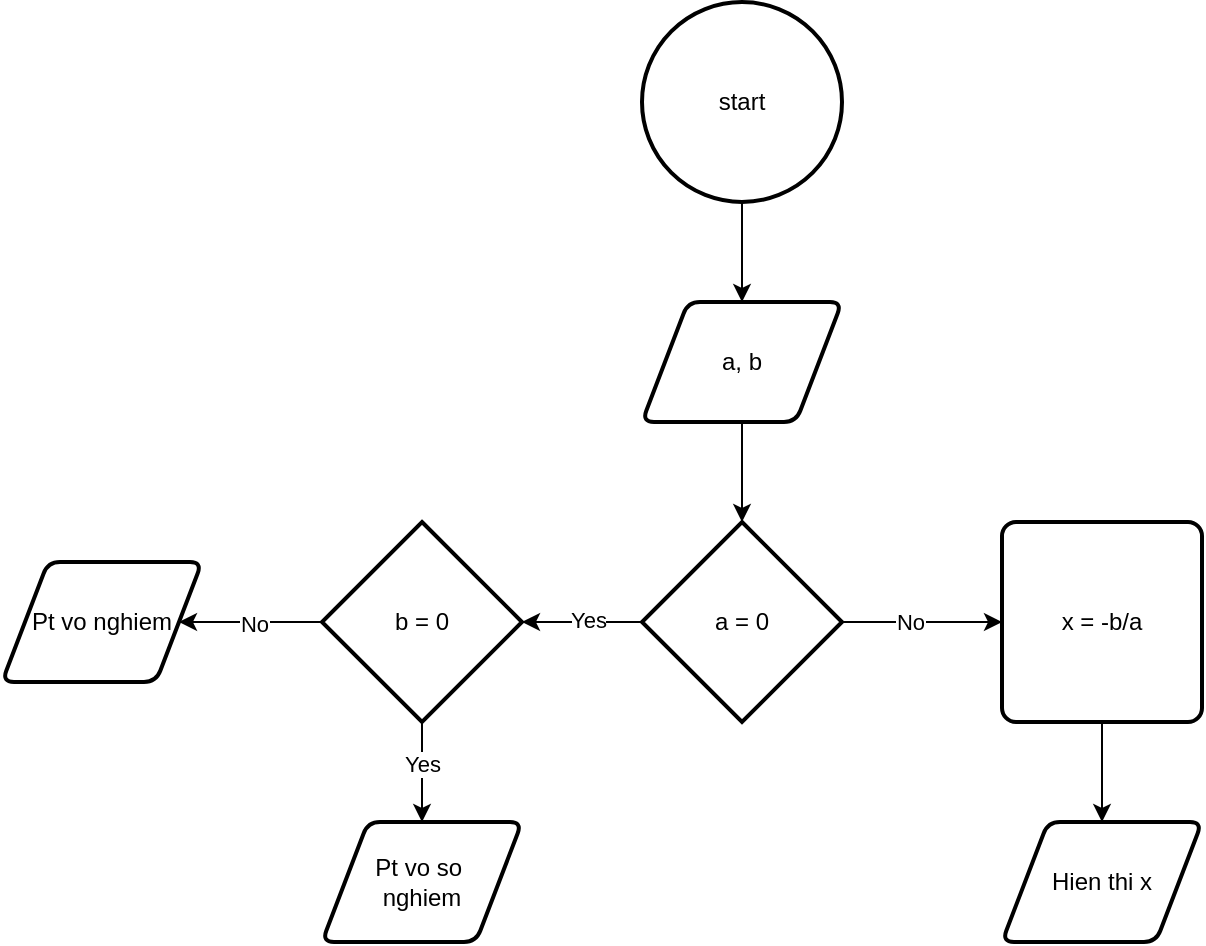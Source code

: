 <mxfile version="21.7.5" type="device">
  <diagram name="Trang-1" id="GVUq3gVxBdhi_4rGF5pl">
    <mxGraphModel dx="880" dy="1647" grid="1" gridSize="10" guides="1" tooltips="1" connect="1" arrows="1" fold="1" page="1" pageScale="1" pageWidth="827" pageHeight="1169" math="0" shadow="0">
      <root>
        <mxCell id="0" />
        <mxCell id="1" parent="0" />
        <mxCell id="a0JtkpDmc2-GjDZmlCLz-4" style="edgeStyle=orthogonalEdgeStyle;rounded=0;orthogonalLoop=1;jettySize=auto;html=1;exitX=0.5;exitY=1;exitDx=0;exitDy=0;exitPerimeter=0;entryX=0.5;entryY=0;entryDx=0;entryDy=0;" edge="1" parent="1" source="a0JtkpDmc2-GjDZmlCLz-2" target="a0JtkpDmc2-GjDZmlCLz-3">
          <mxGeometry relative="1" as="geometry" />
        </mxCell>
        <mxCell id="a0JtkpDmc2-GjDZmlCLz-2" value="start" style="strokeWidth=2;html=1;shape=mxgraph.flowchart.start_2;whiteSpace=wrap;" vertex="1" parent="1">
          <mxGeometry x="360" width="100" height="100" as="geometry" />
        </mxCell>
        <mxCell id="a0JtkpDmc2-GjDZmlCLz-6" style="edgeStyle=orthogonalEdgeStyle;rounded=0;orthogonalLoop=1;jettySize=auto;html=1;exitX=0.5;exitY=1;exitDx=0;exitDy=0;entryX=0.5;entryY=0;entryDx=0;entryDy=0;entryPerimeter=0;" edge="1" parent="1" source="a0JtkpDmc2-GjDZmlCLz-3" target="a0JtkpDmc2-GjDZmlCLz-5">
          <mxGeometry relative="1" as="geometry" />
        </mxCell>
        <mxCell id="a0JtkpDmc2-GjDZmlCLz-3" value="a, b" style="shape=parallelogram;html=1;strokeWidth=2;perimeter=parallelogramPerimeter;whiteSpace=wrap;rounded=1;arcSize=12;size=0.23;" vertex="1" parent="1">
          <mxGeometry x="360" y="150" width="100" height="60" as="geometry" />
        </mxCell>
        <mxCell id="a0JtkpDmc2-GjDZmlCLz-8" style="edgeStyle=orthogonalEdgeStyle;rounded=0;orthogonalLoop=1;jettySize=auto;html=1;exitX=0;exitY=0.5;exitDx=0;exitDy=0;exitPerimeter=0;entryX=1;entryY=0.5;entryDx=0;entryDy=0;entryPerimeter=0;" edge="1" parent="1" source="a0JtkpDmc2-GjDZmlCLz-5" target="a0JtkpDmc2-GjDZmlCLz-7">
          <mxGeometry relative="1" as="geometry" />
        </mxCell>
        <mxCell id="a0JtkpDmc2-GjDZmlCLz-9" value="Yes" style="edgeLabel;html=1;align=center;verticalAlign=middle;resizable=0;points=[];" vertex="1" connectable="0" parent="a0JtkpDmc2-GjDZmlCLz-8">
          <mxGeometry x="-0.081" y="-1" relative="1" as="geometry">
            <mxPoint as="offset" />
          </mxGeometry>
        </mxCell>
        <mxCell id="a0JtkpDmc2-GjDZmlCLz-24" style="edgeStyle=orthogonalEdgeStyle;rounded=0;orthogonalLoop=1;jettySize=auto;html=1;exitX=1;exitY=0.5;exitDx=0;exitDy=0;exitPerimeter=0;entryX=0;entryY=0.5;entryDx=0;entryDy=0;" edge="1" parent="1" source="a0JtkpDmc2-GjDZmlCLz-5" target="a0JtkpDmc2-GjDZmlCLz-22">
          <mxGeometry relative="1" as="geometry" />
        </mxCell>
        <mxCell id="a0JtkpDmc2-GjDZmlCLz-27" value="No" style="edgeLabel;html=1;align=center;verticalAlign=middle;resizable=0;points=[];" vertex="1" connectable="0" parent="a0JtkpDmc2-GjDZmlCLz-24">
          <mxGeometry x="-0.15" relative="1" as="geometry">
            <mxPoint as="offset" />
          </mxGeometry>
        </mxCell>
        <mxCell id="a0JtkpDmc2-GjDZmlCLz-5" value="a = 0" style="strokeWidth=2;html=1;shape=mxgraph.flowchart.decision;whiteSpace=wrap;" vertex="1" parent="1">
          <mxGeometry x="360" y="260" width="100" height="100" as="geometry" />
        </mxCell>
        <mxCell id="a0JtkpDmc2-GjDZmlCLz-11" style="edgeStyle=orthogonalEdgeStyle;rounded=0;orthogonalLoop=1;jettySize=auto;html=1;exitX=0.5;exitY=1;exitDx=0;exitDy=0;exitPerimeter=0;entryX=0.5;entryY=0;entryDx=0;entryDy=0;" edge="1" parent="1" source="a0JtkpDmc2-GjDZmlCLz-7" target="a0JtkpDmc2-GjDZmlCLz-10">
          <mxGeometry relative="1" as="geometry" />
        </mxCell>
        <mxCell id="a0JtkpDmc2-GjDZmlCLz-12" value="Yes" style="edgeLabel;html=1;align=center;verticalAlign=middle;resizable=0;points=[];" vertex="1" connectable="0" parent="a0JtkpDmc2-GjDZmlCLz-11">
          <mxGeometry x="-0.16" relative="1" as="geometry">
            <mxPoint as="offset" />
          </mxGeometry>
        </mxCell>
        <mxCell id="a0JtkpDmc2-GjDZmlCLz-14" style="edgeStyle=orthogonalEdgeStyle;rounded=0;orthogonalLoop=1;jettySize=auto;html=1;exitX=0;exitY=0.5;exitDx=0;exitDy=0;exitPerimeter=0;" edge="1" parent="1" source="a0JtkpDmc2-GjDZmlCLz-7" target="a0JtkpDmc2-GjDZmlCLz-13">
          <mxGeometry relative="1" as="geometry" />
        </mxCell>
        <mxCell id="a0JtkpDmc2-GjDZmlCLz-15" value="No" style="edgeLabel;html=1;align=center;verticalAlign=middle;resizable=0;points=[];" vertex="1" connectable="0" parent="a0JtkpDmc2-GjDZmlCLz-14">
          <mxGeometry x="-0.052" y="1" relative="1" as="geometry">
            <mxPoint as="offset" />
          </mxGeometry>
        </mxCell>
        <mxCell id="a0JtkpDmc2-GjDZmlCLz-7" value="b = 0" style="strokeWidth=2;html=1;shape=mxgraph.flowchart.decision;whiteSpace=wrap;" vertex="1" parent="1">
          <mxGeometry x="200" y="260" width="100" height="100" as="geometry" />
        </mxCell>
        <mxCell id="a0JtkpDmc2-GjDZmlCLz-10" value="Pt vo so&amp;nbsp;&lt;br&gt;nghiem" style="shape=parallelogram;html=1;strokeWidth=2;perimeter=parallelogramPerimeter;whiteSpace=wrap;rounded=1;arcSize=12;size=0.23;" vertex="1" parent="1">
          <mxGeometry x="200" y="410" width="100" height="60" as="geometry" />
        </mxCell>
        <mxCell id="a0JtkpDmc2-GjDZmlCLz-13" value="Pt vo nghiem" style="shape=parallelogram;html=1;strokeWidth=2;perimeter=parallelogramPerimeter;whiteSpace=wrap;rounded=1;arcSize=12;size=0.23;" vertex="1" parent="1">
          <mxGeometry x="40" y="280" width="100" height="60" as="geometry" />
        </mxCell>
        <mxCell id="a0JtkpDmc2-GjDZmlCLz-26" style="edgeStyle=orthogonalEdgeStyle;rounded=0;orthogonalLoop=1;jettySize=auto;html=1;exitX=0.5;exitY=1;exitDx=0;exitDy=0;entryX=0.5;entryY=0;entryDx=0;entryDy=0;" edge="1" parent="1" source="a0JtkpDmc2-GjDZmlCLz-22" target="a0JtkpDmc2-GjDZmlCLz-25">
          <mxGeometry relative="1" as="geometry" />
        </mxCell>
        <mxCell id="a0JtkpDmc2-GjDZmlCLz-22" value="x = -b/a" style="rounded=1;whiteSpace=wrap;html=1;absoluteArcSize=1;arcSize=14;strokeWidth=2;" vertex="1" parent="1">
          <mxGeometry x="540" y="260" width="100" height="100" as="geometry" />
        </mxCell>
        <mxCell id="a0JtkpDmc2-GjDZmlCLz-25" value="Hien thi x" style="shape=parallelogram;html=1;strokeWidth=2;perimeter=parallelogramPerimeter;whiteSpace=wrap;rounded=1;arcSize=12;size=0.23;" vertex="1" parent="1">
          <mxGeometry x="540" y="410" width="100" height="60" as="geometry" />
        </mxCell>
      </root>
    </mxGraphModel>
  </diagram>
</mxfile>
